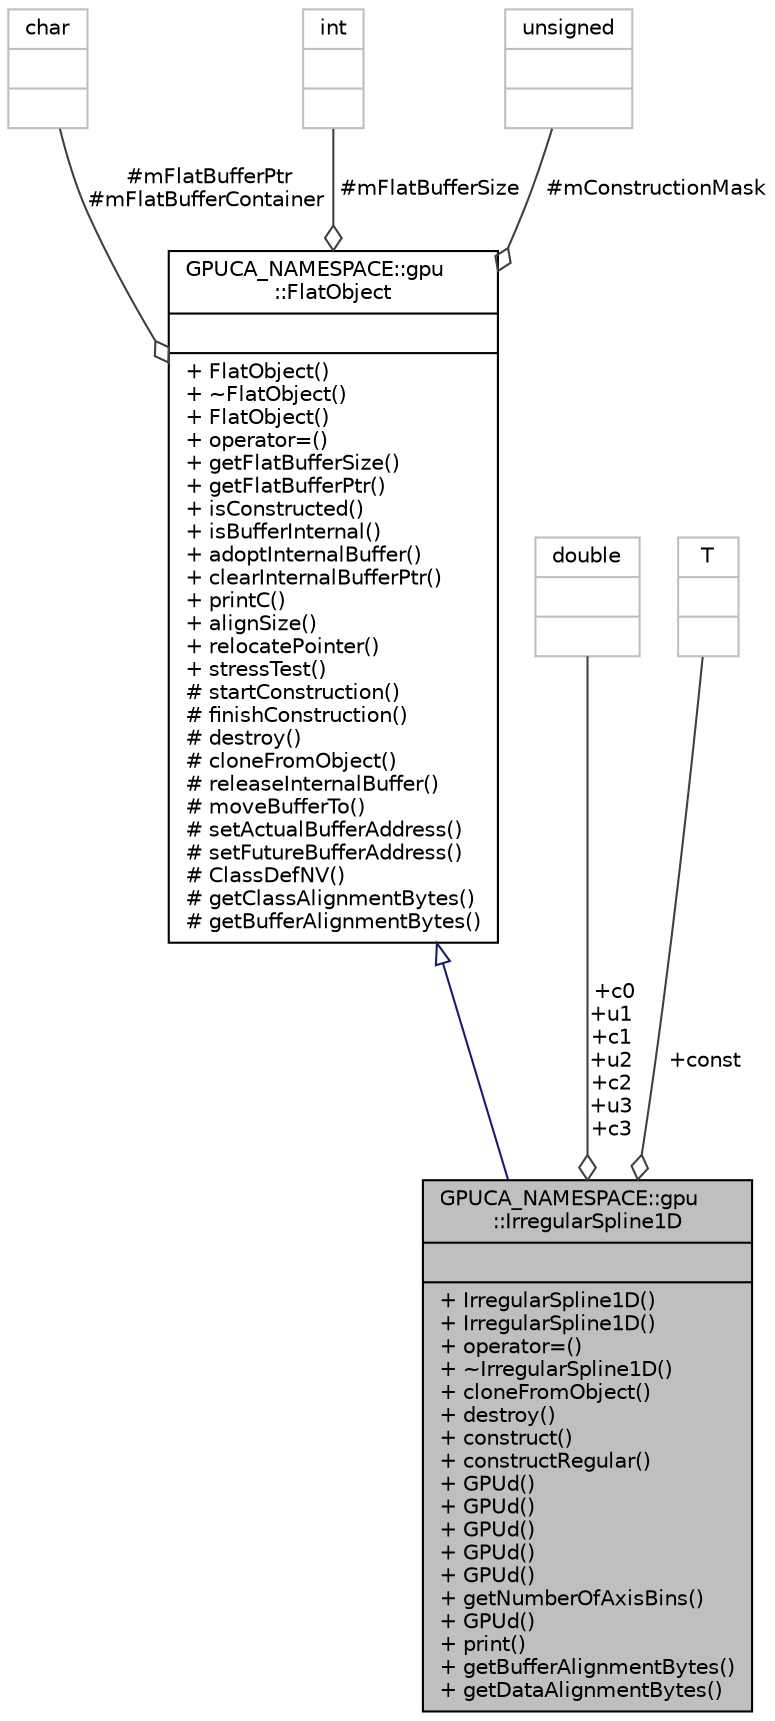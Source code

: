 digraph "GPUCA_NAMESPACE::gpu::IrregularSpline1D"
{
 // INTERACTIVE_SVG=YES
  bgcolor="transparent";
  edge [fontname="Helvetica",fontsize="10",labelfontname="Helvetica",labelfontsize="10"];
  node [fontname="Helvetica",fontsize="10",shape=record];
  Node2 [label="{GPUCA_NAMESPACE::gpu\l::IrregularSpline1D\n||+ IrregularSpline1D()\l+ IrregularSpline1D()\l+ operator=()\l+ ~IrregularSpline1D()\l+ cloneFromObject()\l+ destroy()\l+ construct()\l+ constructRegular()\l+ GPUd()\l+ GPUd()\l+ GPUd()\l+ GPUd()\l+ GPUd()\l+ getNumberOfAxisBins()\l+ GPUd()\l+ print()\l+ getBufferAlignmentBytes()\l+ getDataAlignmentBytes()\l}",height=0.2,width=0.4,color="black", fillcolor="grey75", style="filled", fontcolor="black"];
  Node3 -> Node2 [dir="back",color="midnightblue",fontsize="10",style="solid",arrowtail="onormal",fontname="Helvetica"];
  Node3 [label="{GPUCA_NAMESPACE::gpu\l::FlatObject\n||+ FlatObject()\l+ ~FlatObject()\l+ FlatObject()\l+ operator=()\l+ getFlatBufferSize()\l+ getFlatBufferPtr()\l+ isConstructed()\l+ isBufferInternal()\l+ adoptInternalBuffer()\l+ clearInternalBufferPtr()\l+ printC()\l+ alignSize()\l+ relocatePointer()\l+ stressTest()\l# startConstruction()\l# finishConstruction()\l# destroy()\l# cloneFromObject()\l# releaseInternalBuffer()\l# moveBufferTo()\l# setActualBufferAddress()\l# setFutureBufferAddress()\l# ClassDefNV()\l# getClassAlignmentBytes()\l# getBufferAlignmentBytes()\l}",height=0.2,width=0.4,color="black",URL="$dc/d5e/classGPUCA__NAMESPACE_1_1gpu_1_1FlatObject.html",tooltip="GPUCA_GPUCODE. "];
  Node4 -> Node3 [color="grey25",fontsize="10",style="solid",label=" #mFlatBufferPtr\n#mFlatBufferContainer" ,arrowhead="odiamond",fontname="Helvetica"];
  Node4 [label="{char\n||}",height=0.2,width=0.4,color="grey75"];
  Node5 -> Node3 [color="grey25",fontsize="10",style="solid",label=" #mFlatBufferSize" ,arrowhead="odiamond",fontname="Helvetica"];
  Node5 [label="{int\n||}",height=0.2,width=0.4,color="grey75"];
  Node6 -> Node3 [color="grey25",fontsize="10",style="solid",label=" #mConstructionMask" ,arrowhead="odiamond",fontname="Helvetica"];
  Node6 [label="{unsigned\n||}",height=0.2,width=0.4,color="grey75"];
  Node7 -> Node2 [color="grey25",fontsize="10",style="solid",label=" +c0\n+u1\n+c1\n+u2\n+c2\n+u3\n+c3" ,arrowhead="odiamond",fontname="Helvetica"];
  Node7 [label="{double\n||}",height=0.2,width=0.4,color="grey75"];
  Node8 -> Node2 [color="grey25",fontsize="10",style="solid",label=" +const" ,arrowhead="odiamond",fontname="Helvetica"];
  Node8 [label="{T\n||}",height=0.2,width=0.4,color="grey75"];
}
